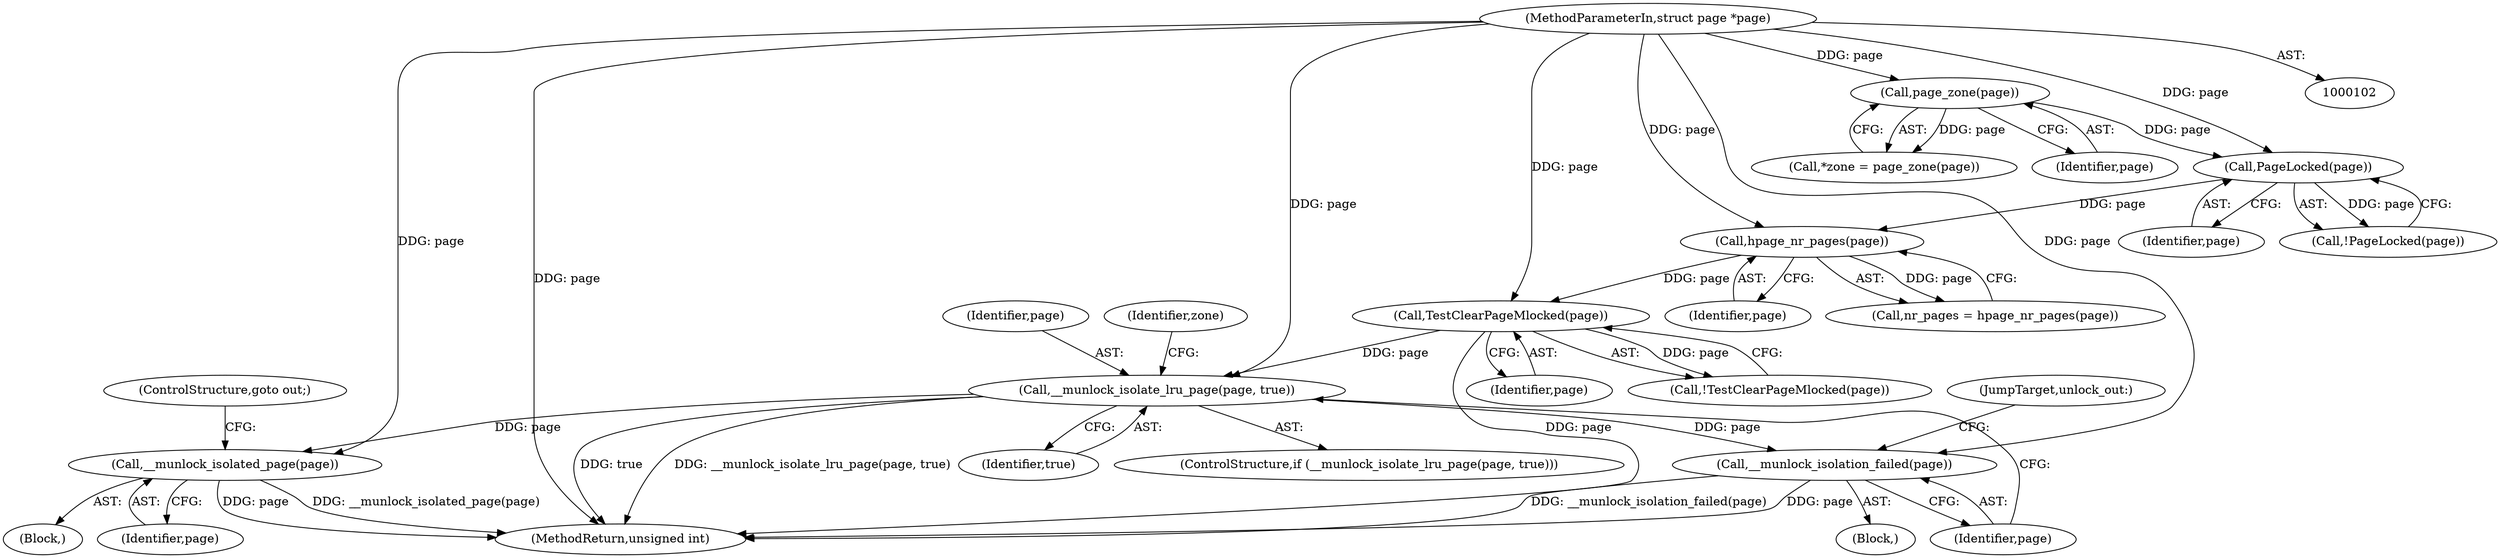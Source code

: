 digraph "0_linux_57e68e9cd65b4b8eb4045a1e0d0746458502554c_0@pointer" {
"1000135" [label="(Call,__munlock_isolate_lru_page(page, true))"];
"1000126" [label="(Call,TestClearPageMlocked(page))"];
"1000122" [label="(Call,hpage_nr_pages(page))"];
"1000113" [label="(Call,PageLocked(page))"];
"1000109" [label="(Call,page_zone(page))"];
"1000103" [label="(MethodParameterIn,struct page *page)"];
"1000144" [label="(Call,__munlock_isolated_page(page))"];
"1000147" [label="(Call,__munlock_isolation_failed(page))"];
"1000123" [label="(Identifier,page)"];
"1000127" [label="(Identifier,page)"];
"1000112" [label="(Call,!PageLocked(page))"];
"1000136" [label="(Identifier,page)"];
"1000107" [label="(Call,*zone = page_zone(page))"];
"1000144" [label="(Call,__munlock_isolated_page(page))"];
"1000148" [label="(Identifier,page)"];
"1000126" [label="(Call,TestClearPageMlocked(page))"];
"1000114" [label="(Identifier,page)"];
"1000138" [label="(Block,)"];
"1000125" [label="(Call,!TestClearPageMlocked(page))"];
"1000109" [label="(Call,page_zone(page))"];
"1000142" [label="(Identifier,zone)"];
"1000113" [label="(Call,PageLocked(page))"];
"1000110" [label="(Identifier,page)"];
"1000137" [label="(Identifier,true)"];
"1000134" [label="(ControlStructure,if (__munlock_isolate_lru_page(page, true)))"];
"1000149" [label="(JumpTarget,unlock_out:)"];
"1000135" [label="(Call,__munlock_isolate_lru_page(page, true))"];
"1000104" [label="(Block,)"];
"1000120" [label="(Call,nr_pages = hpage_nr_pages(page))"];
"1000122" [label="(Call,hpage_nr_pages(page))"];
"1000145" [label="(Identifier,page)"];
"1000147" [label="(Call,__munlock_isolation_failed(page))"];
"1000160" [label="(MethodReturn,unsigned int)"];
"1000103" [label="(MethodParameterIn,struct page *page)"];
"1000146" [label="(ControlStructure,goto out;)"];
"1000135" -> "1000134"  [label="AST: "];
"1000135" -> "1000137"  [label="CFG: "];
"1000136" -> "1000135"  [label="AST: "];
"1000137" -> "1000135"  [label="AST: "];
"1000142" -> "1000135"  [label="CFG: "];
"1000148" -> "1000135"  [label="CFG: "];
"1000135" -> "1000160"  [label="DDG: __munlock_isolate_lru_page(page, true)"];
"1000135" -> "1000160"  [label="DDG: true"];
"1000126" -> "1000135"  [label="DDG: page"];
"1000103" -> "1000135"  [label="DDG: page"];
"1000135" -> "1000144"  [label="DDG: page"];
"1000135" -> "1000147"  [label="DDG: page"];
"1000126" -> "1000125"  [label="AST: "];
"1000126" -> "1000127"  [label="CFG: "];
"1000127" -> "1000126"  [label="AST: "];
"1000125" -> "1000126"  [label="CFG: "];
"1000126" -> "1000160"  [label="DDG: page"];
"1000126" -> "1000125"  [label="DDG: page"];
"1000122" -> "1000126"  [label="DDG: page"];
"1000103" -> "1000126"  [label="DDG: page"];
"1000122" -> "1000120"  [label="AST: "];
"1000122" -> "1000123"  [label="CFG: "];
"1000123" -> "1000122"  [label="AST: "];
"1000120" -> "1000122"  [label="CFG: "];
"1000122" -> "1000120"  [label="DDG: page"];
"1000113" -> "1000122"  [label="DDG: page"];
"1000103" -> "1000122"  [label="DDG: page"];
"1000113" -> "1000112"  [label="AST: "];
"1000113" -> "1000114"  [label="CFG: "];
"1000114" -> "1000113"  [label="AST: "];
"1000112" -> "1000113"  [label="CFG: "];
"1000113" -> "1000112"  [label="DDG: page"];
"1000109" -> "1000113"  [label="DDG: page"];
"1000103" -> "1000113"  [label="DDG: page"];
"1000109" -> "1000107"  [label="AST: "];
"1000109" -> "1000110"  [label="CFG: "];
"1000110" -> "1000109"  [label="AST: "];
"1000107" -> "1000109"  [label="CFG: "];
"1000109" -> "1000107"  [label="DDG: page"];
"1000103" -> "1000109"  [label="DDG: page"];
"1000103" -> "1000102"  [label="AST: "];
"1000103" -> "1000160"  [label="DDG: page"];
"1000103" -> "1000144"  [label="DDG: page"];
"1000103" -> "1000147"  [label="DDG: page"];
"1000144" -> "1000138"  [label="AST: "];
"1000144" -> "1000145"  [label="CFG: "];
"1000145" -> "1000144"  [label="AST: "];
"1000146" -> "1000144"  [label="CFG: "];
"1000144" -> "1000160"  [label="DDG: __munlock_isolated_page(page)"];
"1000144" -> "1000160"  [label="DDG: page"];
"1000147" -> "1000104"  [label="AST: "];
"1000147" -> "1000148"  [label="CFG: "];
"1000148" -> "1000147"  [label="AST: "];
"1000149" -> "1000147"  [label="CFG: "];
"1000147" -> "1000160"  [label="DDG: page"];
"1000147" -> "1000160"  [label="DDG: __munlock_isolation_failed(page)"];
}
